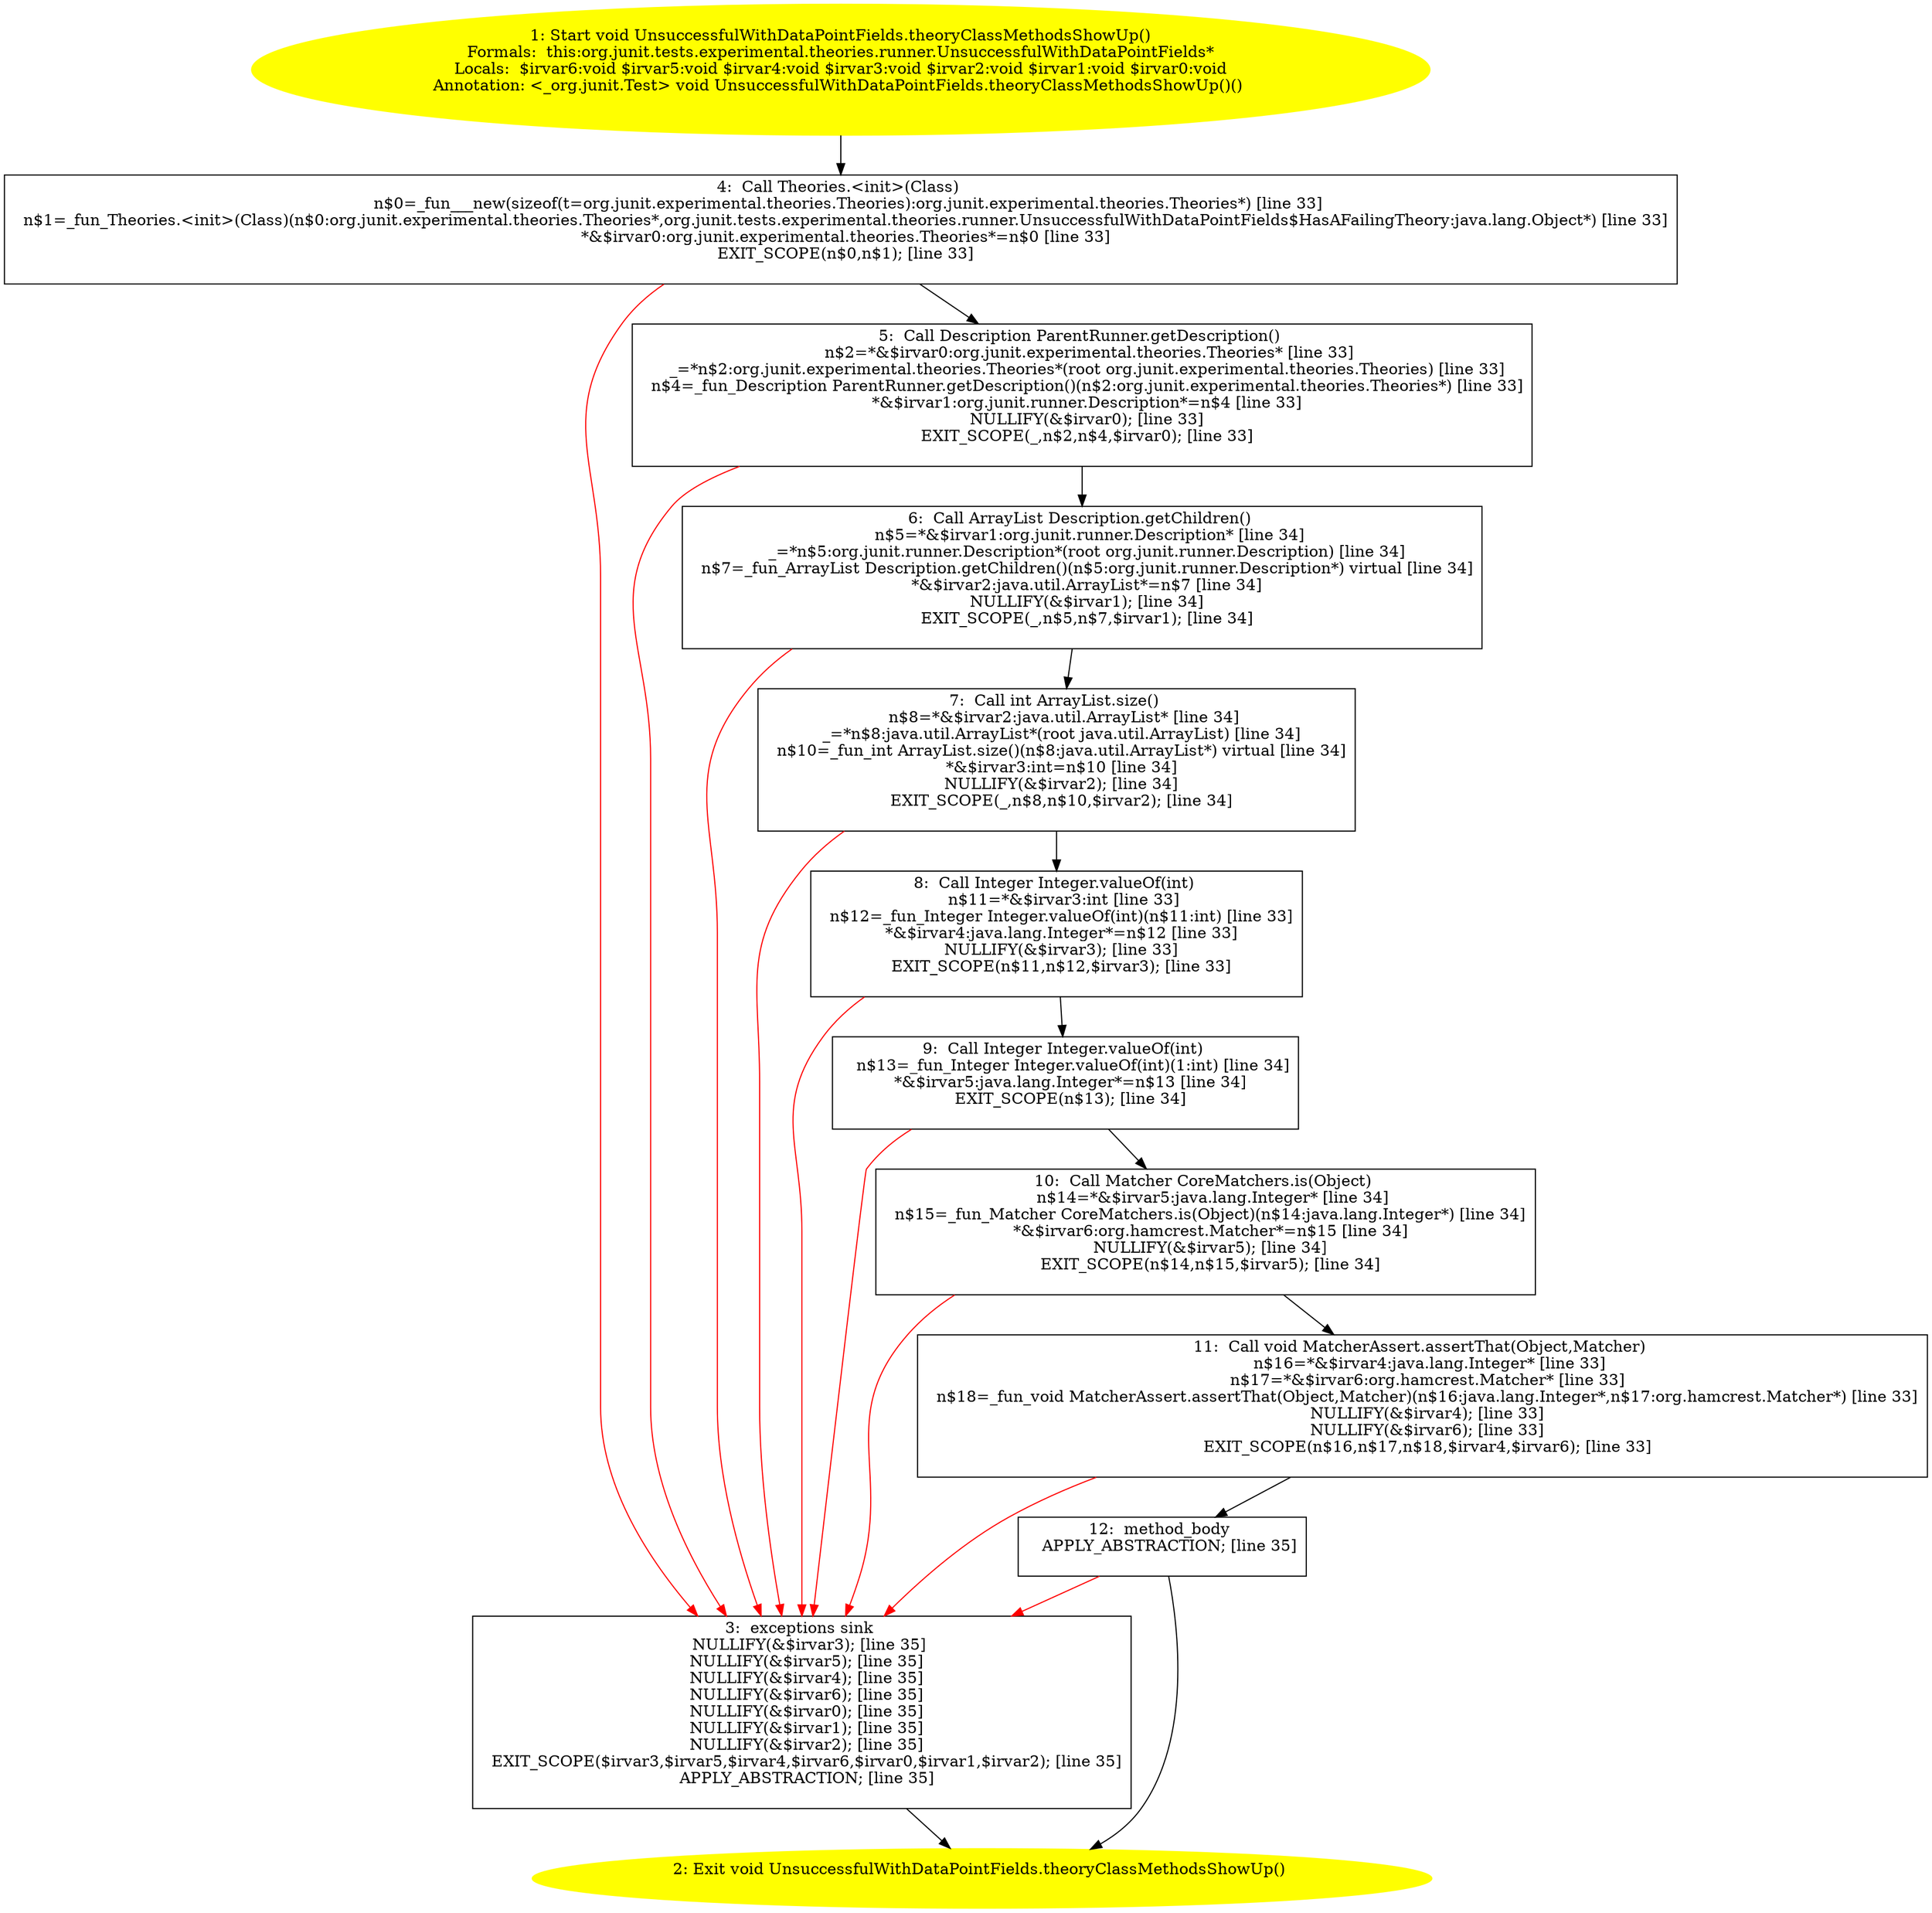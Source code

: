 /* @generated */
digraph cfg {
"org.junit.tests.experimental.theories.runner.UnsuccessfulWithDataPointFields.theoryClassMethodsShowU.437fae613bcb2bba40fa6c7ebf9300a4_1" [label="1: Start void UnsuccessfulWithDataPointFields.theoryClassMethodsShowUp()\nFormals:  this:org.junit.tests.experimental.theories.runner.UnsuccessfulWithDataPointFields*\nLocals:  $irvar6:void $irvar5:void $irvar4:void $irvar3:void $irvar2:void $irvar1:void $irvar0:void\nAnnotation: <_org.junit.Test> void UnsuccessfulWithDataPointFields.theoryClassMethodsShowUp()() \n  " color=yellow style=filled]
	

	 "org.junit.tests.experimental.theories.runner.UnsuccessfulWithDataPointFields.theoryClassMethodsShowU.437fae613bcb2bba40fa6c7ebf9300a4_1" -> "org.junit.tests.experimental.theories.runner.UnsuccessfulWithDataPointFields.theoryClassMethodsShowU.437fae613bcb2bba40fa6c7ebf9300a4_4" ;
"org.junit.tests.experimental.theories.runner.UnsuccessfulWithDataPointFields.theoryClassMethodsShowU.437fae613bcb2bba40fa6c7ebf9300a4_2" [label="2: Exit void UnsuccessfulWithDataPointFields.theoryClassMethodsShowUp() \n  " color=yellow style=filled]
	

"org.junit.tests.experimental.theories.runner.UnsuccessfulWithDataPointFields.theoryClassMethodsShowU.437fae613bcb2bba40fa6c7ebf9300a4_3" [label="3:  exceptions sink \n   NULLIFY(&$irvar3); [line 35]\n  NULLIFY(&$irvar5); [line 35]\n  NULLIFY(&$irvar4); [line 35]\n  NULLIFY(&$irvar6); [line 35]\n  NULLIFY(&$irvar0); [line 35]\n  NULLIFY(&$irvar1); [line 35]\n  NULLIFY(&$irvar2); [line 35]\n  EXIT_SCOPE($irvar3,$irvar5,$irvar4,$irvar6,$irvar0,$irvar1,$irvar2); [line 35]\n  APPLY_ABSTRACTION; [line 35]\n " shape="box"]
	

	 "org.junit.tests.experimental.theories.runner.UnsuccessfulWithDataPointFields.theoryClassMethodsShowU.437fae613bcb2bba40fa6c7ebf9300a4_3" -> "org.junit.tests.experimental.theories.runner.UnsuccessfulWithDataPointFields.theoryClassMethodsShowU.437fae613bcb2bba40fa6c7ebf9300a4_2" ;
"org.junit.tests.experimental.theories.runner.UnsuccessfulWithDataPointFields.theoryClassMethodsShowU.437fae613bcb2bba40fa6c7ebf9300a4_4" [label="4:  Call Theories.<init>(Class) \n   n$0=_fun___new(sizeof(t=org.junit.experimental.theories.Theories):org.junit.experimental.theories.Theories*) [line 33]\n  n$1=_fun_Theories.<init>(Class)(n$0:org.junit.experimental.theories.Theories*,org.junit.tests.experimental.theories.runner.UnsuccessfulWithDataPointFields$HasAFailingTheory:java.lang.Object*) [line 33]\n  *&$irvar0:org.junit.experimental.theories.Theories*=n$0 [line 33]\n  EXIT_SCOPE(n$0,n$1); [line 33]\n " shape="box"]
	

	 "org.junit.tests.experimental.theories.runner.UnsuccessfulWithDataPointFields.theoryClassMethodsShowU.437fae613bcb2bba40fa6c7ebf9300a4_4" -> "org.junit.tests.experimental.theories.runner.UnsuccessfulWithDataPointFields.theoryClassMethodsShowU.437fae613bcb2bba40fa6c7ebf9300a4_5" ;
	 "org.junit.tests.experimental.theories.runner.UnsuccessfulWithDataPointFields.theoryClassMethodsShowU.437fae613bcb2bba40fa6c7ebf9300a4_4" -> "org.junit.tests.experimental.theories.runner.UnsuccessfulWithDataPointFields.theoryClassMethodsShowU.437fae613bcb2bba40fa6c7ebf9300a4_3" [color="red" ];
"org.junit.tests.experimental.theories.runner.UnsuccessfulWithDataPointFields.theoryClassMethodsShowU.437fae613bcb2bba40fa6c7ebf9300a4_5" [label="5:  Call Description ParentRunner.getDescription() \n   n$2=*&$irvar0:org.junit.experimental.theories.Theories* [line 33]\n  _=*n$2:org.junit.experimental.theories.Theories*(root org.junit.experimental.theories.Theories) [line 33]\n  n$4=_fun_Description ParentRunner.getDescription()(n$2:org.junit.experimental.theories.Theories*) [line 33]\n  *&$irvar1:org.junit.runner.Description*=n$4 [line 33]\n  NULLIFY(&$irvar0); [line 33]\n  EXIT_SCOPE(_,n$2,n$4,$irvar0); [line 33]\n " shape="box"]
	

	 "org.junit.tests.experimental.theories.runner.UnsuccessfulWithDataPointFields.theoryClassMethodsShowU.437fae613bcb2bba40fa6c7ebf9300a4_5" -> "org.junit.tests.experimental.theories.runner.UnsuccessfulWithDataPointFields.theoryClassMethodsShowU.437fae613bcb2bba40fa6c7ebf9300a4_6" ;
	 "org.junit.tests.experimental.theories.runner.UnsuccessfulWithDataPointFields.theoryClassMethodsShowU.437fae613bcb2bba40fa6c7ebf9300a4_5" -> "org.junit.tests.experimental.theories.runner.UnsuccessfulWithDataPointFields.theoryClassMethodsShowU.437fae613bcb2bba40fa6c7ebf9300a4_3" [color="red" ];
"org.junit.tests.experimental.theories.runner.UnsuccessfulWithDataPointFields.theoryClassMethodsShowU.437fae613bcb2bba40fa6c7ebf9300a4_6" [label="6:  Call ArrayList Description.getChildren() \n   n$5=*&$irvar1:org.junit.runner.Description* [line 34]\n  _=*n$5:org.junit.runner.Description*(root org.junit.runner.Description) [line 34]\n  n$7=_fun_ArrayList Description.getChildren()(n$5:org.junit.runner.Description*) virtual [line 34]\n  *&$irvar2:java.util.ArrayList*=n$7 [line 34]\n  NULLIFY(&$irvar1); [line 34]\n  EXIT_SCOPE(_,n$5,n$7,$irvar1); [line 34]\n " shape="box"]
	

	 "org.junit.tests.experimental.theories.runner.UnsuccessfulWithDataPointFields.theoryClassMethodsShowU.437fae613bcb2bba40fa6c7ebf9300a4_6" -> "org.junit.tests.experimental.theories.runner.UnsuccessfulWithDataPointFields.theoryClassMethodsShowU.437fae613bcb2bba40fa6c7ebf9300a4_7" ;
	 "org.junit.tests.experimental.theories.runner.UnsuccessfulWithDataPointFields.theoryClassMethodsShowU.437fae613bcb2bba40fa6c7ebf9300a4_6" -> "org.junit.tests.experimental.theories.runner.UnsuccessfulWithDataPointFields.theoryClassMethodsShowU.437fae613bcb2bba40fa6c7ebf9300a4_3" [color="red" ];
"org.junit.tests.experimental.theories.runner.UnsuccessfulWithDataPointFields.theoryClassMethodsShowU.437fae613bcb2bba40fa6c7ebf9300a4_7" [label="7:  Call int ArrayList.size() \n   n$8=*&$irvar2:java.util.ArrayList* [line 34]\n  _=*n$8:java.util.ArrayList*(root java.util.ArrayList) [line 34]\n  n$10=_fun_int ArrayList.size()(n$8:java.util.ArrayList*) virtual [line 34]\n  *&$irvar3:int=n$10 [line 34]\n  NULLIFY(&$irvar2); [line 34]\n  EXIT_SCOPE(_,n$8,n$10,$irvar2); [line 34]\n " shape="box"]
	

	 "org.junit.tests.experimental.theories.runner.UnsuccessfulWithDataPointFields.theoryClassMethodsShowU.437fae613bcb2bba40fa6c7ebf9300a4_7" -> "org.junit.tests.experimental.theories.runner.UnsuccessfulWithDataPointFields.theoryClassMethodsShowU.437fae613bcb2bba40fa6c7ebf9300a4_8" ;
	 "org.junit.tests.experimental.theories.runner.UnsuccessfulWithDataPointFields.theoryClassMethodsShowU.437fae613bcb2bba40fa6c7ebf9300a4_7" -> "org.junit.tests.experimental.theories.runner.UnsuccessfulWithDataPointFields.theoryClassMethodsShowU.437fae613bcb2bba40fa6c7ebf9300a4_3" [color="red" ];
"org.junit.tests.experimental.theories.runner.UnsuccessfulWithDataPointFields.theoryClassMethodsShowU.437fae613bcb2bba40fa6c7ebf9300a4_8" [label="8:  Call Integer Integer.valueOf(int) \n   n$11=*&$irvar3:int [line 33]\n  n$12=_fun_Integer Integer.valueOf(int)(n$11:int) [line 33]\n  *&$irvar4:java.lang.Integer*=n$12 [line 33]\n  NULLIFY(&$irvar3); [line 33]\n  EXIT_SCOPE(n$11,n$12,$irvar3); [line 33]\n " shape="box"]
	

	 "org.junit.tests.experimental.theories.runner.UnsuccessfulWithDataPointFields.theoryClassMethodsShowU.437fae613bcb2bba40fa6c7ebf9300a4_8" -> "org.junit.tests.experimental.theories.runner.UnsuccessfulWithDataPointFields.theoryClassMethodsShowU.437fae613bcb2bba40fa6c7ebf9300a4_9" ;
	 "org.junit.tests.experimental.theories.runner.UnsuccessfulWithDataPointFields.theoryClassMethodsShowU.437fae613bcb2bba40fa6c7ebf9300a4_8" -> "org.junit.tests.experimental.theories.runner.UnsuccessfulWithDataPointFields.theoryClassMethodsShowU.437fae613bcb2bba40fa6c7ebf9300a4_3" [color="red" ];
"org.junit.tests.experimental.theories.runner.UnsuccessfulWithDataPointFields.theoryClassMethodsShowU.437fae613bcb2bba40fa6c7ebf9300a4_9" [label="9:  Call Integer Integer.valueOf(int) \n   n$13=_fun_Integer Integer.valueOf(int)(1:int) [line 34]\n  *&$irvar5:java.lang.Integer*=n$13 [line 34]\n  EXIT_SCOPE(n$13); [line 34]\n " shape="box"]
	

	 "org.junit.tests.experimental.theories.runner.UnsuccessfulWithDataPointFields.theoryClassMethodsShowU.437fae613bcb2bba40fa6c7ebf9300a4_9" -> "org.junit.tests.experimental.theories.runner.UnsuccessfulWithDataPointFields.theoryClassMethodsShowU.437fae613bcb2bba40fa6c7ebf9300a4_10" ;
	 "org.junit.tests.experimental.theories.runner.UnsuccessfulWithDataPointFields.theoryClassMethodsShowU.437fae613bcb2bba40fa6c7ebf9300a4_9" -> "org.junit.tests.experimental.theories.runner.UnsuccessfulWithDataPointFields.theoryClassMethodsShowU.437fae613bcb2bba40fa6c7ebf9300a4_3" [color="red" ];
"org.junit.tests.experimental.theories.runner.UnsuccessfulWithDataPointFields.theoryClassMethodsShowU.437fae613bcb2bba40fa6c7ebf9300a4_10" [label="10:  Call Matcher CoreMatchers.is(Object) \n   n$14=*&$irvar5:java.lang.Integer* [line 34]\n  n$15=_fun_Matcher CoreMatchers.is(Object)(n$14:java.lang.Integer*) [line 34]\n  *&$irvar6:org.hamcrest.Matcher*=n$15 [line 34]\n  NULLIFY(&$irvar5); [line 34]\n  EXIT_SCOPE(n$14,n$15,$irvar5); [line 34]\n " shape="box"]
	

	 "org.junit.tests.experimental.theories.runner.UnsuccessfulWithDataPointFields.theoryClassMethodsShowU.437fae613bcb2bba40fa6c7ebf9300a4_10" -> "org.junit.tests.experimental.theories.runner.UnsuccessfulWithDataPointFields.theoryClassMethodsShowU.437fae613bcb2bba40fa6c7ebf9300a4_11" ;
	 "org.junit.tests.experimental.theories.runner.UnsuccessfulWithDataPointFields.theoryClassMethodsShowU.437fae613bcb2bba40fa6c7ebf9300a4_10" -> "org.junit.tests.experimental.theories.runner.UnsuccessfulWithDataPointFields.theoryClassMethodsShowU.437fae613bcb2bba40fa6c7ebf9300a4_3" [color="red" ];
"org.junit.tests.experimental.theories.runner.UnsuccessfulWithDataPointFields.theoryClassMethodsShowU.437fae613bcb2bba40fa6c7ebf9300a4_11" [label="11:  Call void MatcherAssert.assertThat(Object,Matcher) \n   n$16=*&$irvar4:java.lang.Integer* [line 33]\n  n$17=*&$irvar6:org.hamcrest.Matcher* [line 33]\n  n$18=_fun_void MatcherAssert.assertThat(Object,Matcher)(n$16:java.lang.Integer*,n$17:org.hamcrest.Matcher*) [line 33]\n  NULLIFY(&$irvar4); [line 33]\n  NULLIFY(&$irvar6); [line 33]\n  EXIT_SCOPE(n$16,n$17,n$18,$irvar4,$irvar6); [line 33]\n " shape="box"]
	

	 "org.junit.tests.experimental.theories.runner.UnsuccessfulWithDataPointFields.theoryClassMethodsShowU.437fae613bcb2bba40fa6c7ebf9300a4_11" -> "org.junit.tests.experimental.theories.runner.UnsuccessfulWithDataPointFields.theoryClassMethodsShowU.437fae613bcb2bba40fa6c7ebf9300a4_12" ;
	 "org.junit.tests.experimental.theories.runner.UnsuccessfulWithDataPointFields.theoryClassMethodsShowU.437fae613bcb2bba40fa6c7ebf9300a4_11" -> "org.junit.tests.experimental.theories.runner.UnsuccessfulWithDataPointFields.theoryClassMethodsShowU.437fae613bcb2bba40fa6c7ebf9300a4_3" [color="red" ];
"org.junit.tests.experimental.theories.runner.UnsuccessfulWithDataPointFields.theoryClassMethodsShowU.437fae613bcb2bba40fa6c7ebf9300a4_12" [label="12:  method_body \n   APPLY_ABSTRACTION; [line 35]\n " shape="box"]
	

	 "org.junit.tests.experimental.theories.runner.UnsuccessfulWithDataPointFields.theoryClassMethodsShowU.437fae613bcb2bba40fa6c7ebf9300a4_12" -> "org.junit.tests.experimental.theories.runner.UnsuccessfulWithDataPointFields.theoryClassMethodsShowU.437fae613bcb2bba40fa6c7ebf9300a4_2" ;
	 "org.junit.tests.experimental.theories.runner.UnsuccessfulWithDataPointFields.theoryClassMethodsShowU.437fae613bcb2bba40fa6c7ebf9300a4_12" -> "org.junit.tests.experimental.theories.runner.UnsuccessfulWithDataPointFields.theoryClassMethodsShowU.437fae613bcb2bba40fa6c7ebf9300a4_3" [color="red" ];
}
